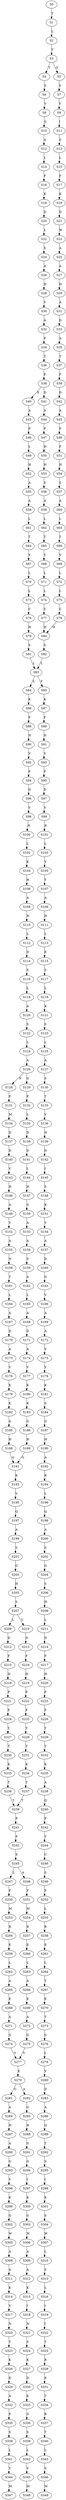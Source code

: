 strict digraph  {
	S0 -> S1 [ label = T ];
	S1 -> S2 [ label = L ];
	S2 -> S3 [ label = V ];
	S3 -> S4 [ label = T ];
	S3 -> S5 [ label = G ];
	S4 -> S6 [ label = S ];
	S5 -> S7 [ label = S ];
	S6 -> S8 [ label = V ];
	S7 -> S9 [ label = V ];
	S8 -> S10 [ label = S ];
	S9 -> S11 [ label = I ];
	S10 -> S12 [ label = A ];
	S11 -> S13 [ label = S ];
	S12 -> S14 [ label = L ];
	S13 -> S15 [ label = L ];
	S14 -> S16 [ label = F ];
	S15 -> S17 [ label = F ];
	S16 -> S18 [ label = K ];
	S17 -> S19 [ label = K ];
	S18 -> S20 [ label = D ];
	S19 -> S21 [ label = D ];
	S20 -> S22 [ label = L ];
	S21 -> S23 [ label = W ];
	S22 -> S24 [ label = S ];
	S23 -> S25 [ label = A ];
	S24 -> S26 [ label = A ];
	S25 -> S27 [ label = A ];
	S26 -> S28 [ label = H ];
	S27 -> S29 [ label = H ];
	S28 -> S30 [ label = V ];
	S29 -> S31 [ label = A ];
	S30 -> S32 [ label = A ];
	S31 -> S33 [ label = D ];
	S32 -> S34 [ label = P ];
	S33 -> S35 [ label = A ];
	S34 -> S36 [ label = T ];
	S35 -> S37 [ label = T ];
	S36 -> S38 [ label = F ];
	S37 -> S39 [ label = F ];
	S38 -> S40 [ label = E ];
	S38 -> S41 [ label = D ];
	S39 -> S42 [ label = D ];
	S40 -> S43 [ label = A ];
	S41 -> S44 [ label = A ];
	S42 -> S45 [ label = A ];
	S43 -> S46 [ label = P ];
	S44 -> S47 [ label = P ];
	S45 -> S48 [ label = P ];
	S46 -> S49 [ label = L ];
	S47 -> S50 [ label = H ];
	S48 -> S51 [ label = F ];
	S49 -> S52 [ label = H ];
	S50 -> S53 [ label = H ];
	S51 -> S54 [ label = H ];
	S52 -> S55 [ label = A ];
	S53 -> S56 [ label = S ];
	S54 -> S57 [ label = S ];
	S55 -> S58 [ label = A ];
	S56 -> S59 [ label = A ];
	S57 -> S60 [ label = A ];
	S58 -> S61 [ label = L ];
	S59 -> S62 [ label = L ];
	S60 -> S63 [ label = L ];
	S61 -> S64 [ label = T ];
	S62 -> S65 [ label = T ];
	S63 -> S66 [ label = T ];
	S64 -> S67 [ label = V ];
	S65 -> S68 [ label = V ];
	S66 -> S69 [ label = V ];
	S67 -> S70 [ label = L ];
	S68 -> S71 [ label = L ];
	S69 -> S72 [ label = L ];
	S70 -> S73 [ label = L ];
	S71 -> S74 [ label = L ];
	S72 -> S75 [ label = L ];
	S73 -> S76 [ label = C ];
	S74 -> S77 [ label = C ];
	S75 -> S78 [ label = C ];
	S76 -> S79 [ label = H ];
	S77 -> S80 [ label = H ];
	S78 -> S80 [ label = H ];
	S79 -> S81 [ label = S ];
	S80 -> S82 [ label = S ];
	S81 -> S83 [ label = L ];
	S82 -> S83 [ label = L ];
	S83 -> S84 [ label = L ];
	S83 -> S85 [ label = F ];
	S84 -> S86 [ label = K ];
	S85 -> S87 [ label = K ];
	S86 -> S88 [ label = F ];
	S87 -> S89 [ label = F ];
	S88 -> S90 [ label = N ];
	S89 -> S91 [ label = N ];
	S90 -> S92 [ label = V ];
	S91 -> S93 [ label = V ];
	S92 -> S94 [ label = P ];
	S93 -> S95 [ label = P ];
	S94 -> S96 [ label = D ];
	S95 -> S97 [ label = D ];
	S96 -> S98 [ label = V ];
	S97 -> S99 [ label = V ];
	S98 -> S100 [ label = R ];
	S99 -> S101 [ label = R ];
	S100 -> S102 [ label = L ];
	S101 -> S103 [ label = L ];
	S102 -> S104 [ label = K ];
	S103 -> S105 [ label = V ];
	S104 -> S106 [ label = H ];
	S105 -> S107 [ label = Y ];
	S106 -> S108 [ label = A ];
	S107 -> S109 [ label = A ];
	S108 -> S110 [ label = H ];
	S109 -> S111 [ label = H ];
	S110 -> S112 [ label = L ];
	S111 -> S113 [ label = L ];
	S112 -> S114 [ label = D ];
	S113 -> S115 [ label = E ];
	S114 -> S116 [ label = S ];
	S115 -> S117 [ label = S ];
	S116 -> S118 [ label = L ];
	S117 -> S119 [ label = L ];
	S118 -> S120 [ label = A ];
	S119 -> S121 [ label = K ];
	S120 -> S122 [ label = S ];
	S121 -> S123 [ label = S ];
	S122 -> S124 [ label = L ];
	S123 -> S125 [ label = L ];
	S124 -> S126 [ label = A ];
	S125 -> S127 [ label = A ];
	S126 -> S128 [ label = N ];
	S126 -> S129 [ label = G ];
	S127 -> S130 [ label = S ];
	S128 -> S131 [ label = P ];
	S129 -> S132 [ label = P ];
	S130 -> S133 [ label = T ];
	S131 -> S134 [ label = M ];
	S132 -> S135 [ label = L ];
	S133 -> S136 [ label = V ];
	S134 -> S137 [ label = D ];
	S135 -> S138 [ label = D ];
	S136 -> S139 [ label = N ];
	S137 -> S140 [ label = D ];
	S138 -> S141 [ label = D ];
	S139 -> S142 [ label = D ];
	S140 -> S143 [ label = V ];
	S141 -> S144 [ label = L ];
	S142 -> S145 [ label = I ];
	S143 -> S146 [ label = H ];
	S144 -> S147 [ label = H ];
	S145 -> S148 [ label = S ];
	S146 -> S149 [ label = A ];
	S147 -> S150 [ label = G ];
	S148 -> S151 [ label = K ];
	S149 -> S152 [ label = V ];
	S150 -> S153 [ label = A ];
	S151 -> S154 [ label = V ];
	S152 -> S155 [ label = A ];
	S153 -> S156 [ label = A ];
	S154 -> S157 [ label = A ];
	S155 -> S158 [ label = N ];
	S156 -> S159 [ label = S ];
	S157 -> S160 [ label = D ];
	S158 -> S161 [ label = T ];
	S159 -> S162 [ label = A ];
	S160 -> S163 [ label = G ];
	S161 -> S164 [ label = L ];
	S162 -> S165 [ label = L ];
	S163 -> S166 [ label = V ];
	S164 -> S167 [ label = A ];
	S165 -> S168 [ label = A ];
	S166 -> S169 [ label = A ];
	S167 -> S170 [ label = D ];
	S168 -> S171 [ label = D ];
	S169 -> S172 [ label = A ];
	S170 -> S173 [ label = A ];
	S171 -> S174 [ label = A ];
	S172 -> S175 [ label = V ];
	S173 -> S176 [ label = V ];
	S174 -> S177 [ label = V ];
	S175 -> S178 [ label = V ];
	S176 -> S179 [ label = K ];
	S177 -> S180 [ label = K ];
	S178 -> S181 [ label = K ];
	S179 -> S182 [ label = K ];
	S180 -> S183 [ label = K ];
	S181 -> S184 [ label = S ];
	S182 -> S185 [ label = G ];
	S183 -> S186 [ label = G ];
	S184 -> S187 [ label = G ];
	S185 -> S188 [ label = H ];
	S186 -> S189 [ label = H ];
	S187 -> S190 [ label = H ];
	S188 -> S191 [ label = G ];
	S189 -> S191 [ label = G ];
	S190 -> S192 [ label = A ];
	S191 -> S193 [ label = K ];
	S192 -> S194 [ label = R ];
	S193 -> S195 [ label = V ];
	S194 -> S196 [ label = L ];
	S195 -> S197 [ label = Q ];
	S196 -> S198 [ label = Q ];
	S197 -> S199 [ label = A ];
	S198 -> S200 [ label = A ];
	S199 -> S201 [ label = S ];
	S200 -> S202 [ label = S ];
	S201 -> S203 [ label = G ];
	S202 -> S204 [ label = G ];
	S203 -> S205 [ label = H ];
	S204 -> S206 [ label = S ];
	S205 -> S207 [ label = S ];
	S206 -> S208 [ label = H ];
	S207 -> S209 [ label = L ];
	S207 -> S210 [ label = V ];
	S208 -> S211 [ label = L ];
	S209 -> S212 [ label = D ];
	S210 -> S213 [ label = D ];
	S211 -> S214 [ label = D ];
	S212 -> S215 [ label = F ];
	S213 -> S216 [ label = F ];
	S214 -> S217 [ label = F ];
	S215 -> S218 [ label = H ];
	S216 -> S219 [ label = H ];
	S217 -> S220 [ label = H ];
	S218 -> S221 [ label = P ];
	S219 -> S222 [ label = P ];
	S220 -> S223 [ label = P ];
	S221 -> S224 [ label = F ];
	S222 -> S225 [ label = F ];
	S223 -> S226 [ label = F ];
	S224 -> S227 [ label = Y ];
	S225 -> S228 [ label = Y ];
	S226 -> S229 [ label = Y ];
	S227 -> S230 [ label = T ];
	S228 -> S231 [ label = T ];
	S229 -> S232 [ label = T ];
	S230 -> S233 [ label = K ];
	S231 -> S234 [ label = K ];
	S232 -> S235 [ label = K ];
	S233 -> S236 [ label = T ];
	S234 -> S237 [ label = T ];
	S235 -> S238 [ label = A ];
	S236 -> S239 [ label = T ];
	S237 -> S239 [ label = T ];
	S238 -> S240 [ label = Q ];
	S239 -> S241 [ label = P ];
	S240 -> S242 [ label = P ];
	S241 -> S243 [ label = F ];
	S242 -> S244 [ label = Y ];
	S243 -> S245 [ label = S ];
	S244 -> S246 [ label = C ];
	S245 -> S247 [ label = L ];
	S245 -> S248 [ label = A ];
	S246 -> S249 [ label = S ];
	S247 -> S250 [ label = F ];
	S248 -> S251 [ label = F ];
	S249 -> S252 [ label = F ];
	S250 -> S253 [ label = M ];
	S251 -> S254 [ label = M ];
	S252 -> S255 [ label = L ];
	S253 -> S256 [ label = R ];
	S254 -> S257 [ label = R ];
	S255 -> S258 [ label = R ];
	S256 -> S259 [ label = E ];
	S257 -> S260 [ label = E ];
	S258 -> S261 [ label = E ];
	S259 -> S262 [ label = L ];
	S260 -> S263 [ label = L ];
	S261 -> S264 [ label = L ];
	S262 -> S265 [ label = A ];
	S263 -> S266 [ label = A ];
	S264 -> S267 [ label = T ];
	S265 -> S268 [ label = E ];
	S266 -> S269 [ label = E ];
	S267 -> S270 [ label = E ];
	S268 -> S271 [ label = A ];
	S269 -> S272 [ label = A ];
	S270 -> S273 [ label = T ];
	S271 -> S274 [ label = G ];
	S272 -> S275 [ label = G ];
	S273 -> S276 [ label = G ];
	S274 -> S277 [ label = Y ];
	S275 -> S277 [ label = Y ];
	S276 -> S278 [ label = I ];
	S277 -> S279 [ label = E ];
	S278 -> S280 [ label = V ];
	S279 -> S281 [ label = G ];
	S279 -> S282 [ label = A ];
	S280 -> S283 [ label = D ];
	S281 -> S284 [ label = A ];
	S282 -> S285 [ label = G ];
	S283 -> S286 [ label = A ];
	S284 -> S287 [ label = H ];
	S285 -> S288 [ label = H ];
	S286 -> S289 [ label = Q ];
	S287 -> S290 [ label = A ];
	S288 -> S291 [ label = G ];
	S289 -> S292 [ label = T ];
	S290 -> S293 [ label = G ];
	S291 -> S294 [ label = G ];
	S292 -> S295 [ label = S ];
	S293 -> S296 [ label = V ];
	S294 -> S297 [ label = I ];
	S295 -> S298 [ label = I ];
	S296 -> S299 [ label = K ];
	S297 -> S300 [ label = K ];
	S298 -> S301 [ label = K ];
	S299 -> S302 [ label = G ];
	S300 -> S303 [ label = G ];
	S301 -> S304 [ label = S ];
	S302 -> S305 [ label = W ];
	S303 -> S306 [ label = W ];
	S304 -> S307 [ label = W ];
	S305 -> S308 [ label = A ];
	S306 -> S309 [ label = A ];
	S307 -> S310 [ label = L ];
	S308 -> S311 [ label = A ];
	S309 -> S312 [ label = A ];
	S310 -> S313 [ label = S ];
	S311 -> S314 [ label = K ];
	S312 -> S315 [ label = K ];
	S313 -> S316 [ label = L ];
	S314 -> S317 [ label = V ];
	S315 -> S318 [ label = I ];
	S316 -> S319 [ label = I ];
	S317 -> S320 [ label = N ];
	S318 -> S321 [ label = N ];
	S319 -> S322 [ label = I ];
	S320 -> S323 [ label = T ];
	S321 -> S324 [ label = S ];
	S322 -> S325 [ label = T ];
	S323 -> S326 [ label = K ];
	S324 -> S327 [ label = K ];
	S325 -> S328 [ label = R ];
	S326 -> S329 [ label = D ];
	S327 -> S330 [ label = D ];
	S328 -> S331 [ label = E ];
	S329 -> S332 [ label = A ];
	S330 -> S333 [ label = E ];
	S331 -> S334 [ label = T ];
	S332 -> S335 [ label = P ];
	S333 -> S336 [ label = G ];
	S334 -> S337 [ label = R ];
	S335 -> S338 [ label = S ];
	S336 -> S339 [ label = S ];
	S337 -> S340 [ label = T ];
	S338 -> S341 [ label = L ];
	S339 -> S342 [ label = L ];
	S340 -> S343 [ label = L ];
	S341 -> S344 [ label = V ];
	S342 -> S345 [ label = V ];
	S343 -> S346 [ label = S ];
	S344 -> S347 [ label = M ];
	S345 -> S348 [ label = M ];
	S346 -> S349 [ label = M ];
}
